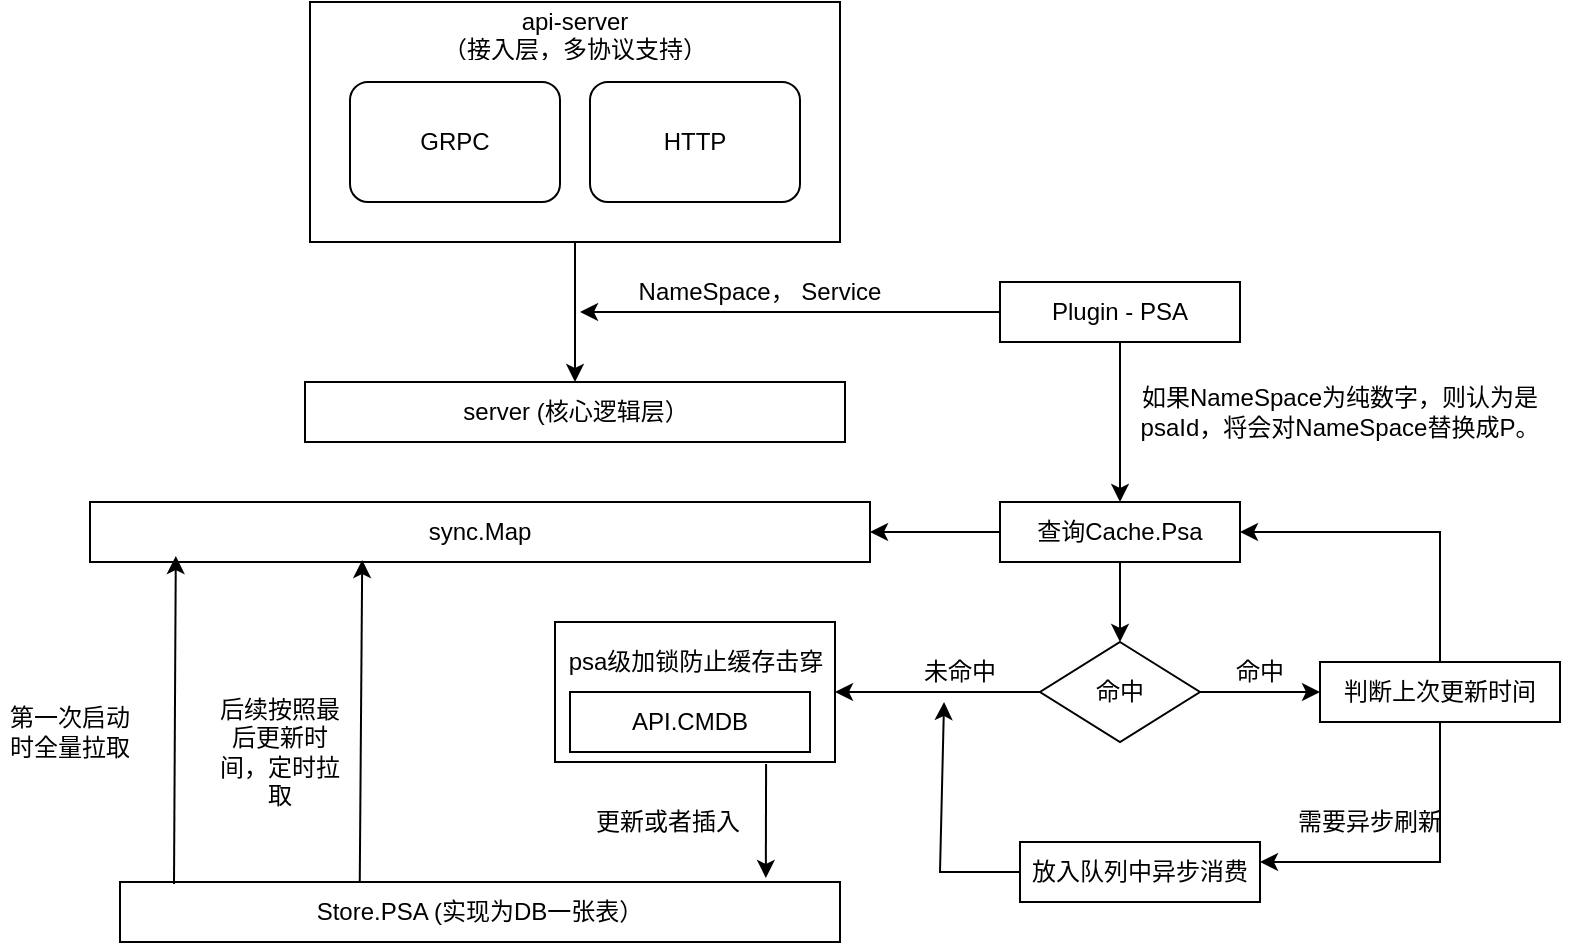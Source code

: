 <mxfile version="20.6.0" type="github">
  <diagram id="xxaPNCAmJ1R4hiAv05Zu" name="第 1 页">
    <mxGraphModel dx="1000" dy="641" grid="1" gridSize="10" guides="1" tooltips="1" connect="1" arrows="1" fold="1" page="1" pageScale="1" pageWidth="827" pageHeight="1169" math="0" shadow="0">
      <root>
        <mxCell id="0" />
        <mxCell id="1" parent="0" />
        <mxCell id="ms7LFJtKdqE0an_dTheb-32" value="" style="rounded=0;whiteSpace=wrap;html=1;" vertex="1" parent="1">
          <mxGeometry x="287.5" y="470" width="140" height="70" as="geometry" />
        </mxCell>
        <mxCell id="ms7LFJtKdqE0an_dTheb-1" value="" style="rounded=0;whiteSpace=wrap;html=1;" vertex="1" parent="1">
          <mxGeometry x="165" y="160" width="265" height="120" as="geometry" />
        </mxCell>
        <mxCell id="ms7LFJtKdqE0an_dTheb-2" value="server (核心逻辑层）" style="rounded=0;whiteSpace=wrap;html=1;" vertex="1" parent="1">
          <mxGeometry x="162.5" y="350" width="270" height="30" as="geometry" />
        </mxCell>
        <mxCell id="ms7LFJtKdqE0an_dTheb-3" value="" style="endArrow=classic;html=1;rounded=0;" edge="1" parent="1" source="ms7LFJtKdqE0an_dTheb-1" target="ms7LFJtKdqE0an_dTheb-2">
          <mxGeometry width="50" height="50" relative="1" as="geometry">
            <mxPoint x="480" y="300" as="sourcePoint" />
            <mxPoint x="530" y="250" as="targetPoint" />
          </mxGeometry>
        </mxCell>
        <mxCell id="ms7LFJtKdqE0an_dTheb-4" value="GRPC" style="rounded=1;whiteSpace=wrap;html=1;" vertex="1" parent="1">
          <mxGeometry x="185" y="200" width="105" height="60" as="geometry" />
        </mxCell>
        <mxCell id="ms7LFJtKdqE0an_dTheb-5" value="HTTP" style="rounded=1;whiteSpace=wrap;html=1;" vertex="1" parent="1">
          <mxGeometry x="305" y="200" width="105" height="60" as="geometry" />
        </mxCell>
        <mxCell id="ms7LFJtKdqE0an_dTheb-7" value="api-server&lt;br&gt;（接入层，多协议支持）" style="text;strokeColor=none;fillColor=none;align=center;verticalAlign=middle;spacingLeft=4;spacingRight=4;overflow=hidden;points=[[0,0.5],[1,0.5]];portConstraint=eastwest;rotatable=0;whiteSpace=wrap;html=1;" vertex="1" parent="1">
          <mxGeometry x="210" y="160" width="175" height="30" as="geometry" />
        </mxCell>
        <mxCell id="ms7LFJtKdqE0an_dTheb-8" value="Plugin - PSA" style="rounded=0;whiteSpace=wrap;html=1;" vertex="1" parent="1">
          <mxGeometry x="510" y="300" width="120" height="30" as="geometry" />
        </mxCell>
        <mxCell id="ms7LFJtKdqE0an_dTheb-9" value="" style="endArrow=classic;html=1;rounded=0;exitX=0;exitY=0.5;exitDx=0;exitDy=0;" edge="1" parent="1" source="ms7LFJtKdqE0an_dTheb-8">
          <mxGeometry width="50" height="50" relative="1" as="geometry">
            <mxPoint x="440" y="330" as="sourcePoint" />
            <mxPoint x="300" y="315" as="targetPoint" />
          </mxGeometry>
        </mxCell>
        <mxCell id="ms7LFJtKdqE0an_dTheb-10" value="NameSpace， Service" style="text;html=1;strokeColor=none;fillColor=none;align=center;verticalAlign=middle;whiteSpace=wrap;rounded=0;" vertex="1" parent="1">
          <mxGeometry x="305" y="290" width="170" height="30" as="geometry" />
        </mxCell>
        <mxCell id="ms7LFJtKdqE0an_dTheb-11" value="查询Cache.Psa" style="rounded=0;whiteSpace=wrap;html=1;" vertex="1" parent="1">
          <mxGeometry x="510" y="410" width="120" height="30" as="geometry" />
        </mxCell>
        <mxCell id="ms7LFJtKdqE0an_dTheb-12" value="" style="endArrow=classic;html=1;rounded=0;" edge="1" parent="1" source="ms7LFJtKdqE0an_dTheb-8" target="ms7LFJtKdqE0an_dTheb-11">
          <mxGeometry width="50" height="50" relative="1" as="geometry">
            <mxPoint x="554" y="330" as="sourcePoint" />
            <mxPoint x="490" y="370" as="targetPoint" />
          </mxGeometry>
        </mxCell>
        <mxCell id="ms7LFJtKdqE0an_dTheb-13" value="如果NameSpace为纯数字，则认为是psaId，将会对NameSpace替换成P。" style="text;html=1;strokeColor=none;fillColor=none;align=center;verticalAlign=middle;whiteSpace=wrap;rounded=0;" vertex="1" parent="1">
          <mxGeometry x="560" y="350" width="240" height="30" as="geometry" />
        </mxCell>
        <mxCell id="ms7LFJtKdqE0an_dTheb-14" value="命中" style="rhombus;whiteSpace=wrap;html=1;" vertex="1" parent="1">
          <mxGeometry x="530" y="480" width="80" height="50" as="geometry" />
        </mxCell>
        <mxCell id="ms7LFJtKdqE0an_dTheb-15" value="" style="endArrow=classic;html=1;rounded=0;" edge="1" parent="1" source="ms7LFJtKdqE0an_dTheb-11" target="ms7LFJtKdqE0an_dTheb-14">
          <mxGeometry width="50" height="50" relative="1" as="geometry">
            <mxPoint x="540" y="500" as="sourcePoint" />
            <mxPoint x="590" y="470" as="targetPoint" />
          </mxGeometry>
        </mxCell>
        <mxCell id="ms7LFJtKdqE0an_dTheb-16" value="" style="endArrow=classic;html=1;rounded=0;" edge="1" parent="1" source="ms7LFJtKdqE0an_dTheb-14" target="ms7LFJtKdqE0an_dTheb-32">
          <mxGeometry width="50" height="50" relative="1" as="geometry">
            <mxPoint x="500" y="510" as="sourcePoint" />
            <mxPoint x="420" y="505" as="targetPoint" />
          </mxGeometry>
        </mxCell>
        <mxCell id="ms7LFJtKdqE0an_dTheb-17" value="" style="endArrow=classic;html=1;rounded=0;" edge="1" parent="1" source="ms7LFJtKdqE0an_dTheb-14">
          <mxGeometry width="50" height="50" relative="1" as="geometry">
            <mxPoint x="590" y="500" as="sourcePoint" />
            <mxPoint x="670" y="505" as="targetPoint" />
          </mxGeometry>
        </mxCell>
        <mxCell id="ms7LFJtKdqE0an_dTheb-18" value="判断上次更新时间" style="rounded=0;whiteSpace=wrap;html=1;" vertex="1" parent="1">
          <mxGeometry x="670" y="490" width="120" height="30" as="geometry" />
        </mxCell>
        <mxCell id="ms7LFJtKdqE0an_dTheb-19" value="" style="endArrow=classic;html=1;rounded=0;" edge="1" parent="1" source="ms7LFJtKdqE0an_dTheb-18" target="ms7LFJtKdqE0an_dTheb-11">
          <mxGeometry width="50" height="50" relative="1" as="geometry">
            <mxPoint x="750" y="440" as="sourcePoint" />
            <mxPoint x="680" y="515" as="targetPoint" />
            <Array as="points">
              <mxPoint x="730" y="425" />
            </Array>
          </mxGeometry>
        </mxCell>
        <mxCell id="ms7LFJtKdqE0an_dTheb-21" value="" style="endArrow=classic;html=1;rounded=0;" edge="1" parent="1" source="ms7LFJtKdqE0an_dTheb-18">
          <mxGeometry width="50" height="50" relative="1" as="geometry">
            <mxPoint x="740" y="500" as="sourcePoint" />
            <mxPoint x="640" y="590" as="targetPoint" />
            <Array as="points">
              <mxPoint x="730" y="590" />
            </Array>
          </mxGeometry>
        </mxCell>
        <mxCell id="ms7LFJtKdqE0an_dTheb-22" value="需要异步刷新" style="text;html=1;strokeColor=none;fillColor=none;align=center;verticalAlign=middle;whiteSpace=wrap;rounded=0;" vertex="1" parent="1">
          <mxGeometry x="640" y="555" width="110" height="30" as="geometry" />
        </mxCell>
        <mxCell id="ms7LFJtKdqE0an_dTheb-23" value="放入队列中异步消费" style="rounded=0;whiteSpace=wrap;html=1;" vertex="1" parent="1">
          <mxGeometry x="520" y="580" width="120" height="30" as="geometry" />
        </mxCell>
        <mxCell id="ms7LFJtKdqE0an_dTheb-24" value="sync.Map" style="rounded=0;whiteSpace=wrap;html=1;" vertex="1" parent="1">
          <mxGeometry x="55" y="410" width="390" height="30" as="geometry" />
        </mxCell>
        <mxCell id="ms7LFJtKdqE0an_dTheb-27" value="API.CMDB" style="rounded=0;whiteSpace=wrap;html=1;" vertex="1" parent="1">
          <mxGeometry x="295" y="505" width="120" height="30" as="geometry" />
        </mxCell>
        <mxCell id="ms7LFJtKdqE0an_dTheb-28" value="Store.PSA (实现为DB一张表）" style="rounded=0;whiteSpace=wrap;html=1;" vertex="1" parent="1">
          <mxGeometry x="70" y="600" width="360" height="30" as="geometry" />
        </mxCell>
        <mxCell id="ms7LFJtKdqE0an_dTheb-29" value="" style="endArrow=classic;html=1;rounded=0;entryX=0.367;entryY=1;entryDx=0;entryDy=0;entryPerimeter=0;" edge="1" parent="1" source="ms7LFJtKdqE0an_dTheb-23" target="ms7LFJtKdqE0an_dTheb-31">
          <mxGeometry width="50" height="50" relative="1" as="geometry">
            <mxPoint x="540" y="515" as="sourcePoint" />
            <mxPoint x="480" y="510" as="targetPoint" />
            <Array as="points">
              <mxPoint x="480" y="595" />
            </Array>
          </mxGeometry>
        </mxCell>
        <mxCell id="ms7LFJtKdqE0an_dTheb-30" value="命中" style="text;html=1;strokeColor=none;fillColor=none;align=center;verticalAlign=middle;whiteSpace=wrap;rounded=0;" vertex="1" parent="1">
          <mxGeometry x="610" y="480" width="60" height="30" as="geometry" />
        </mxCell>
        <mxCell id="ms7LFJtKdqE0an_dTheb-31" value="未命中" style="text;html=1;strokeColor=none;fillColor=none;align=center;verticalAlign=middle;whiteSpace=wrap;rounded=0;" vertex="1" parent="1">
          <mxGeometry x="460" y="480" width="60" height="30" as="geometry" />
        </mxCell>
        <mxCell id="ms7LFJtKdqE0an_dTheb-33" style="edgeStyle=orthogonalEdgeStyle;rounded=0;orthogonalLoop=1;jettySize=auto;html=1;exitX=0.5;exitY=1;exitDx=0;exitDy=0;" edge="1" parent="1" source="ms7LFJtKdqE0an_dTheb-27" target="ms7LFJtKdqE0an_dTheb-27">
          <mxGeometry relative="1" as="geometry" />
        </mxCell>
        <mxCell id="ms7LFJtKdqE0an_dTheb-34" value="psa级加锁防止缓存击穿" style="text;html=1;strokeColor=none;fillColor=none;align=center;verticalAlign=middle;whiteSpace=wrap;rounded=0;" vertex="1" parent="1">
          <mxGeometry x="282.5" y="475" width="150" height="30" as="geometry" />
        </mxCell>
        <mxCell id="ms7LFJtKdqE0an_dTheb-35" value="" style="endArrow=classic;html=1;rounded=0;entryX=0.897;entryY=-0.067;entryDx=0;entryDy=0;entryPerimeter=0;exitX=0.817;exitY=1.2;exitDx=0;exitDy=0;exitPerimeter=0;" edge="1" parent="1" source="ms7LFJtKdqE0an_dTheb-27" target="ms7LFJtKdqE0an_dTheb-28">
          <mxGeometry width="50" height="50" relative="1" as="geometry">
            <mxPoint x="400" y="490" as="sourcePoint" />
            <mxPoint x="450" y="440" as="targetPoint" />
          </mxGeometry>
        </mxCell>
        <mxCell id="ms7LFJtKdqE0an_dTheb-36" value="更新或者插入" style="text;html=1;strokeColor=none;fillColor=none;align=center;verticalAlign=middle;whiteSpace=wrap;rounded=0;" vertex="1" parent="1">
          <mxGeometry x="300" y="554.5" width="87.5" height="30" as="geometry" />
        </mxCell>
        <mxCell id="ms7LFJtKdqE0an_dTheb-37" value="" style="endArrow=classic;html=1;rounded=0;exitX=0.075;exitY=0.033;exitDx=0;exitDy=0;exitPerimeter=0;entryX=0.11;entryY=0.9;entryDx=0;entryDy=0;entryPerimeter=0;" edge="1" parent="1" source="ms7LFJtKdqE0an_dTheb-28" target="ms7LFJtKdqE0an_dTheb-24">
          <mxGeometry width="50" height="50" relative="1" as="geometry">
            <mxPoint x="300" y="480" as="sourcePoint" />
            <mxPoint x="120" y="440" as="targetPoint" />
          </mxGeometry>
        </mxCell>
        <mxCell id="ms7LFJtKdqE0an_dTheb-38" value="第一次启动时全量拉取" style="text;html=1;strokeColor=none;fillColor=none;align=center;verticalAlign=middle;whiteSpace=wrap;rounded=0;" vertex="1" parent="1">
          <mxGeometry x="10" y="510" width="70" height="30" as="geometry" />
        </mxCell>
        <mxCell id="ms7LFJtKdqE0an_dTheb-39" value="" style="endArrow=classic;html=1;rounded=0;" edge="1" parent="1" source="ms7LFJtKdqE0an_dTheb-11" target="ms7LFJtKdqE0an_dTheb-24">
          <mxGeometry width="50" height="50" relative="1" as="geometry">
            <mxPoint x="580" y="340" as="sourcePoint" />
            <mxPoint x="580" y="420" as="targetPoint" />
          </mxGeometry>
        </mxCell>
        <mxCell id="ms7LFJtKdqE0an_dTheb-40" value="" style="endArrow=classic;html=1;rounded=0;exitX=0.333;exitY=0;exitDx=0;exitDy=0;exitPerimeter=0;entryX=0.349;entryY=0.967;entryDx=0;entryDy=0;entryPerimeter=0;" edge="1" parent="1" source="ms7LFJtKdqE0an_dTheb-28" target="ms7LFJtKdqE0an_dTheb-24">
          <mxGeometry width="50" height="50" relative="1" as="geometry">
            <mxPoint x="300" y="470" as="sourcePoint" />
            <mxPoint x="350" y="420" as="targetPoint" />
          </mxGeometry>
        </mxCell>
        <mxCell id="ms7LFJtKdqE0an_dTheb-41" value="后续按照最后更新时间，定时拉取" style="text;html=1;strokeColor=none;fillColor=none;align=center;verticalAlign=middle;whiteSpace=wrap;rounded=0;" vertex="1" parent="1">
          <mxGeometry x="115" y="520" width="70" height="30" as="geometry" />
        </mxCell>
      </root>
    </mxGraphModel>
  </diagram>
</mxfile>
